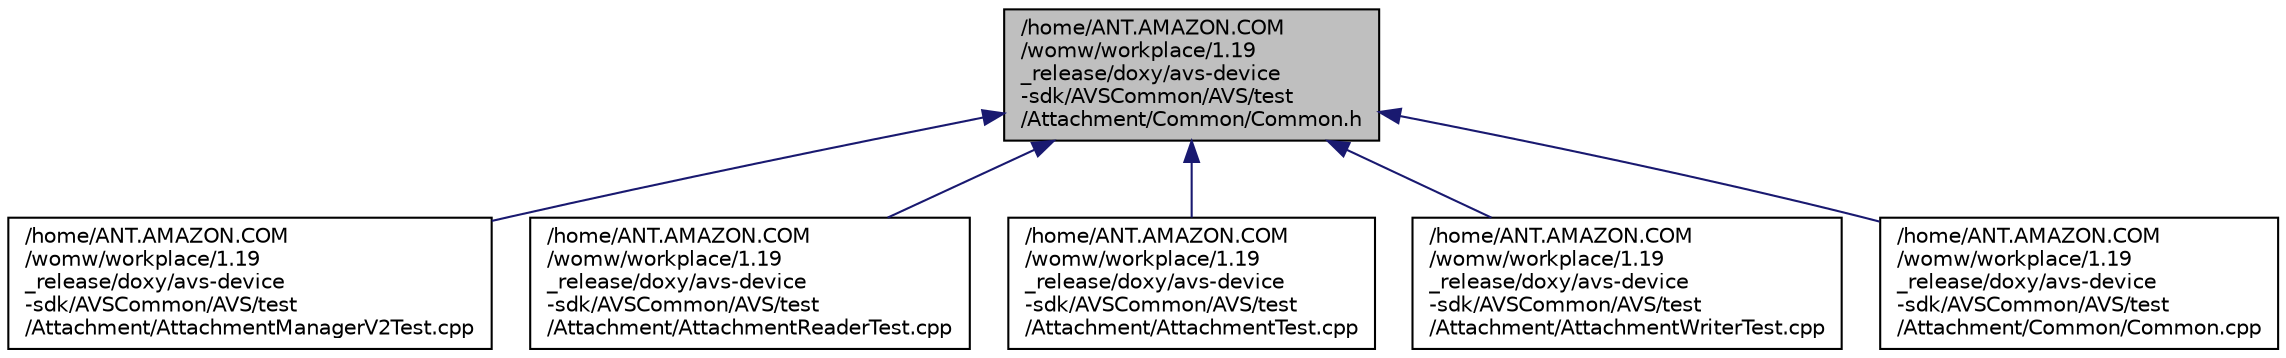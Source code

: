digraph "/home/ANT.AMAZON.COM/womw/workplace/1.19_release/doxy/avs-device-sdk/AVSCommon/AVS/test/Attachment/Common/Common.h"
{
  edge [fontname="Helvetica",fontsize="10",labelfontname="Helvetica",labelfontsize="10"];
  node [fontname="Helvetica",fontsize="10",shape=record];
  Node29 [label="/home/ANT.AMAZON.COM\l/womw/workplace/1.19\l_release/doxy/avs-device\l-sdk/AVSCommon/AVS/test\l/Attachment/Common/Common.h",height=0.2,width=0.4,color="black", fillcolor="grey75", style="filled", fontcolor="black"];
  Node29 -> Node30 [dir="back",color="midnightblue",fontsize="10",style="solid",fontname="Helvetica"];
  Node30 [label="/home/ANT.AMAZON.COM\l/womw/workplace/1.19\l_release/doxy/avs-device\l-sdk/AVSCommon/AVS/test\l/Attachment/AttachmentManagerV2Test.cpp",height=0.2,width=0.4,color="black", fillcolor="white", style="filled",URL="$_attachment_manager_v2_test_8cpp.html"];
  Node29 -> Node31 [dir="back",color="midnightblue",fontsize="10",style="solid",fontname="Helvetica"];
  Node31 [label="/home/ANT.AMAZON.COM\l/womw/workplace/1.19\l_release/doxy/avs-device\l-sdk/AVSCommon/AVS/test\l/Attachment/AttachmentReaderTest.cpp",height=0.2,width=0.4,color="black", fillcolor="white", style="filled",URL="$_attachment_reader_test_8cpp.html"];
  Node29 -> Node32 [dir="back",color="midnightblue",fontsize="10",style="solid",fontname="Helvetica"];
  Node32 [label="/home/ANT.AMAZON.COM\l/womw/workplace/1.19\l_release/doxy/avs-device\l-sdk/AVSCommon/AVS/test\l/Attachment/AttachmentTest.cpp",height=0.2,width=0.4,color="black", fillcolor="white", style="filled",URL="$_attachment_test_8cpp.html"];
  Node29 -> Node33 [dir="back",color="midnightblue",fontsize="10",style="solid",fontname="Helvetica"];
  Node33 [label="/home/ANT.AMAZON.COM\l/womw/workplace/1.19\l_release/doxy/avs-device\l-sdk/AVSCommon/AVS/test\l/Attachment/AttachmentWriterTest.cpp",height=0.2,width=0.4,color="black", fillcolor="white", style="filled",URL="$_attachment_writer_test_8cpp.html"];
  Node29 -> Node34 [dir="back",color="midnightblue",fontsize="10",style="solid",fontname="Helvetica"];
  Node34 [label="/home/ANT.AMAZON.COM\l/womw/workplace/1.19\l_release/doxy/avs-device\l-sdk/AVSCommon/AVS/test\l/Attachment/Common/Common.cpp",height=0.2,width=0.4,color="black", fillcolor="white", style="filled",URL="$_a_v_s_2test_2_attachment_2_common_2_common_8cpp.html"];
}

